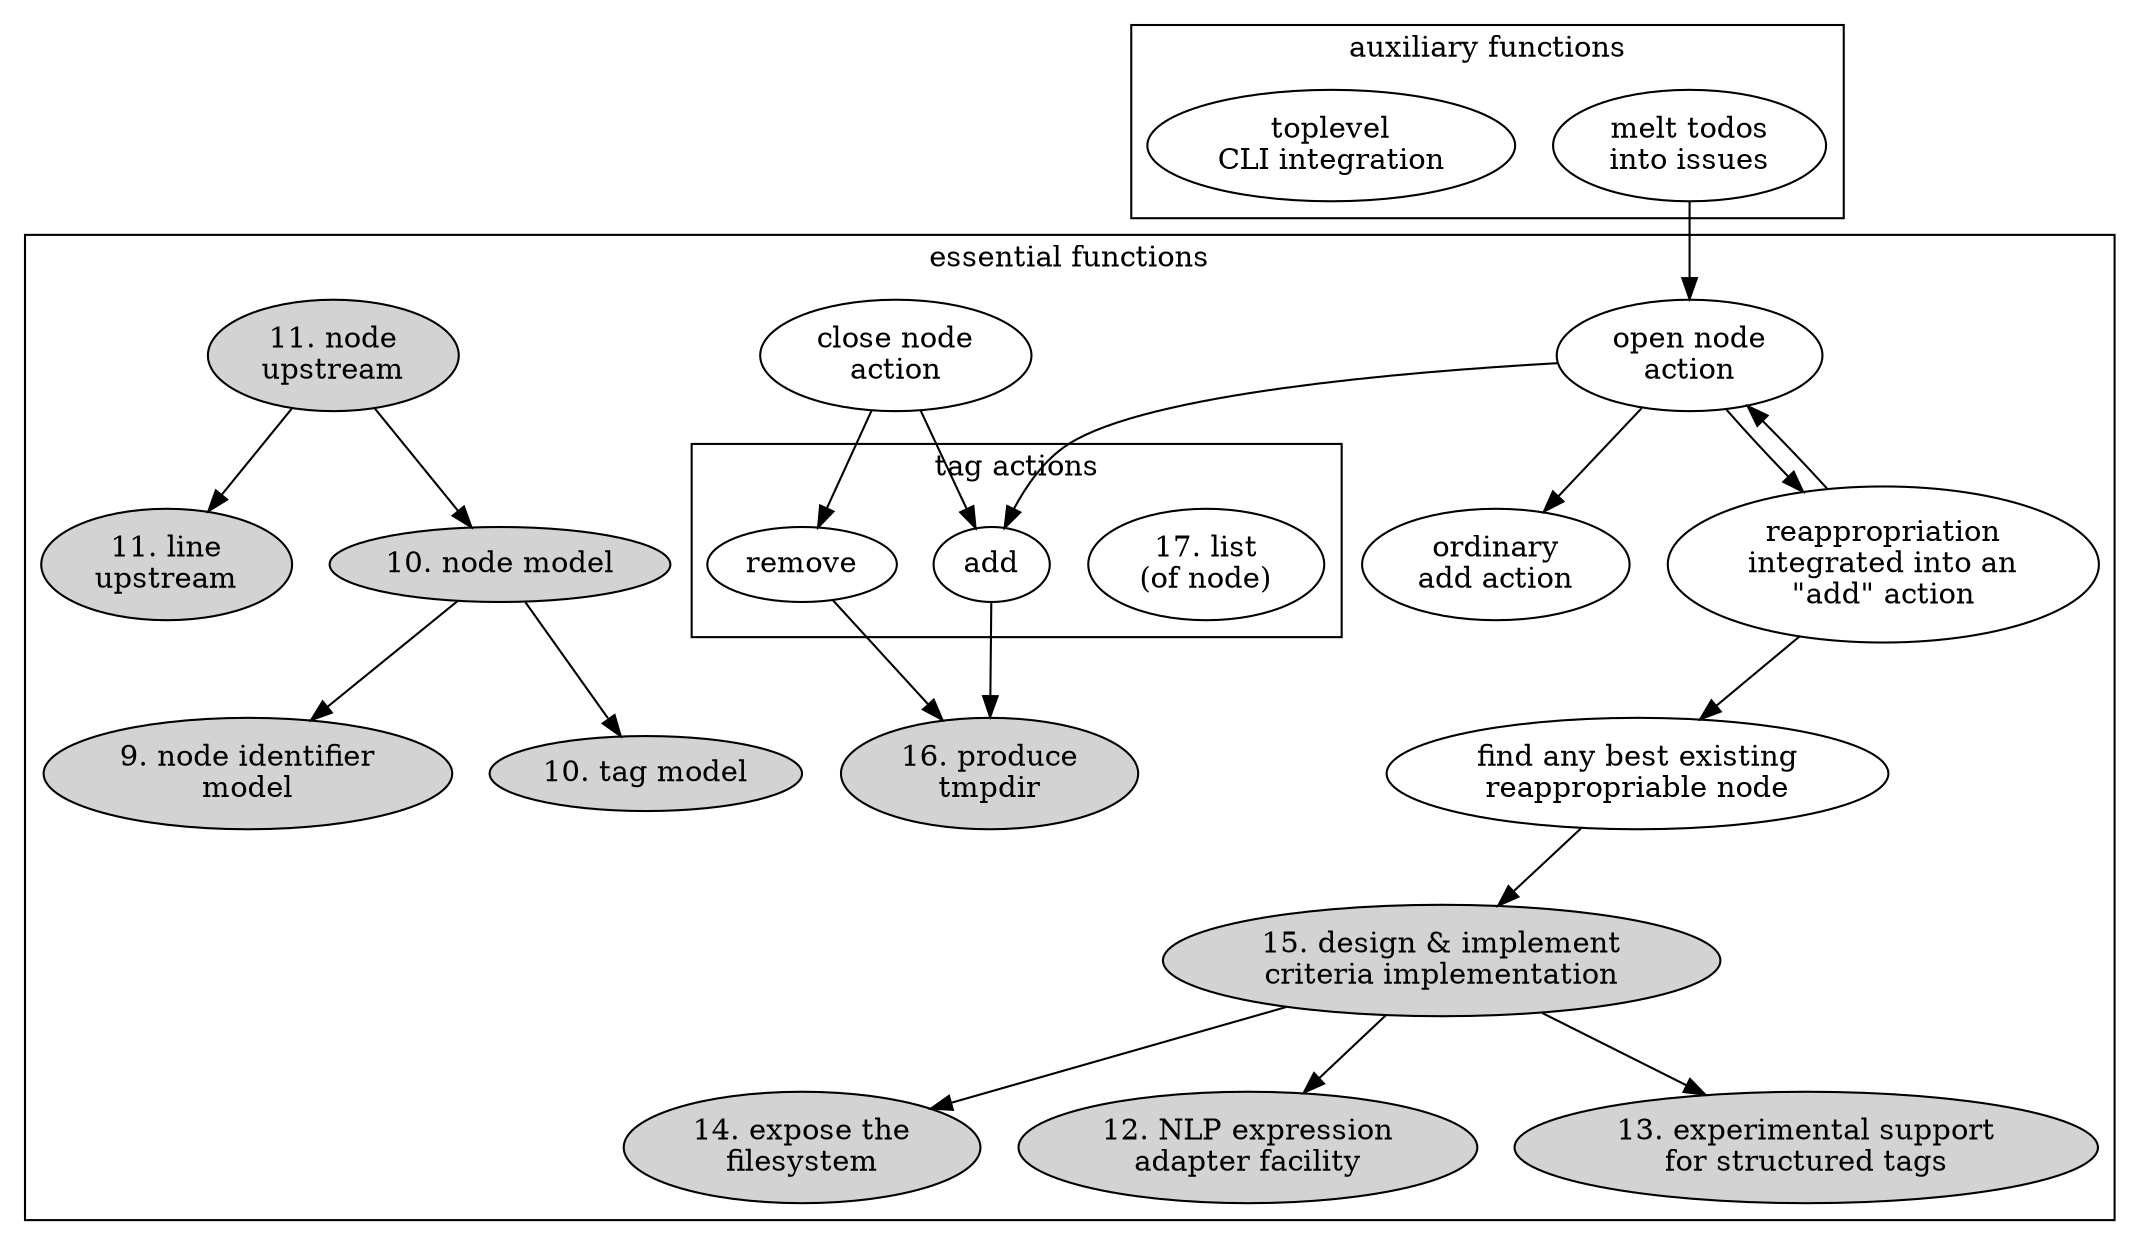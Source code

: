 digraph {

subgraph cluster_main {

  label="essential functions"

  subgraph cluster_tag_actions {
    label="tag actions"
    tl [label="17. list\n(of node)"]
    ta [label="add" ]
    tr [label="remove"]
  }


  aa [label="open node\naction" ]
  ca [label="close node\naction" ]
  de [label="15. design & implement\ncriteria implementation" style=filled]
  FS [label="14. expose the\nfilesystem" style=filled]
  line_upstream [label="11. line\nupstream" style=filled]
  NLP_experiment [label="12. NLP expression\nadapter facility" style=filled]
  node_identifier_model [label="9. node identifier\nmodel" style=filled]
  node_model [label="10. node model" style=filled]
  node_upstream [label="11. node\nupstream" style=filled]
  oaa [label="ordinary\nadd action"]
  rea [label="reappropriation\nintegrated into an\n\"add\" action" ]
  rea_actor [label="find any best existing\nreappropriable node" ]
  stru [label="13. experimental support\nfor structured tags" style=filled]
  tag_model [label="10. tag model" style=filled]
  tmpdir [label="16. produce\ntmpdir" style=filled]

  aa->rea
  aa->ta

  ca->tr
  ca->ta

  rea->aa
  aa->oaa
  rea->rea_actor

  rea_actor->de
  de->NLP_experiment
  de->FS
  de->stru

  node_upstream -> line_upstream
  node_upstream -> node_model

  node_model -> node_identifier_model
  node_model -> tag_model

  tr->tmpdir
  ta->tmpdir

}


subgraph cluster_after {

  label="auxiliary functions"
  melt [label="melt todos\ninto issues"]
  top_cli [label="toplevel\nCLI integration"]
}

melt->aa
}


